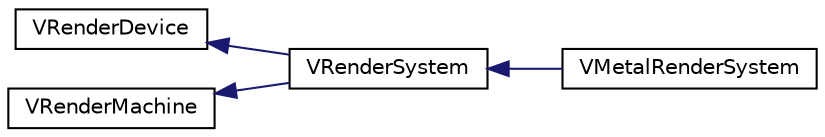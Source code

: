 digraph "Graphical Class Hierarchy"
{
  edge [fontname="Helvetica",fontsize="10",labelfontname="Helvetica",labelfontsize="10"];
  node [fontname="Helvetica",fontsize="10",shape=record];
  rankdir="LR";
  Node1 [label="VRenderDevice",height=0.2,width=0.4,color="black", fillcolor="white", style="filled",URL="$class_v_render_device.html"];
  Node1 -> Node2 [dir="back",color="midnightblue",fontsize="10",style="solid",fontname="Helvetica"];
  Node2 [label="VRenderSystem",height=0.2,width=0.4,color="black", fillcolor="white", style="filled",URL="$class_v_render_system.html",tooltip="VRenderSystem 渲染系统 "];
  Node2 -> Node3 [dir="back",color="midnightblue",fontsize="10",style="solid",fontname="Helvetica"];
  Node3 [label="VMetalRenderSystem",height=0.2,width=0.4,color="black", fillcolor="white", style="filled",URL="$class_v_metal_render_system.html"];
  Node4 [label="VRenderMachine",height=0.2,width=0.4,color="black", fillcolor="white", style="filled",URL="$class_v_render_machine.html"];
  Node4 -> Node2 [dir="back",color="midnightblue",fontsize="10",style="solid",fontname="Helvetica"];
}

